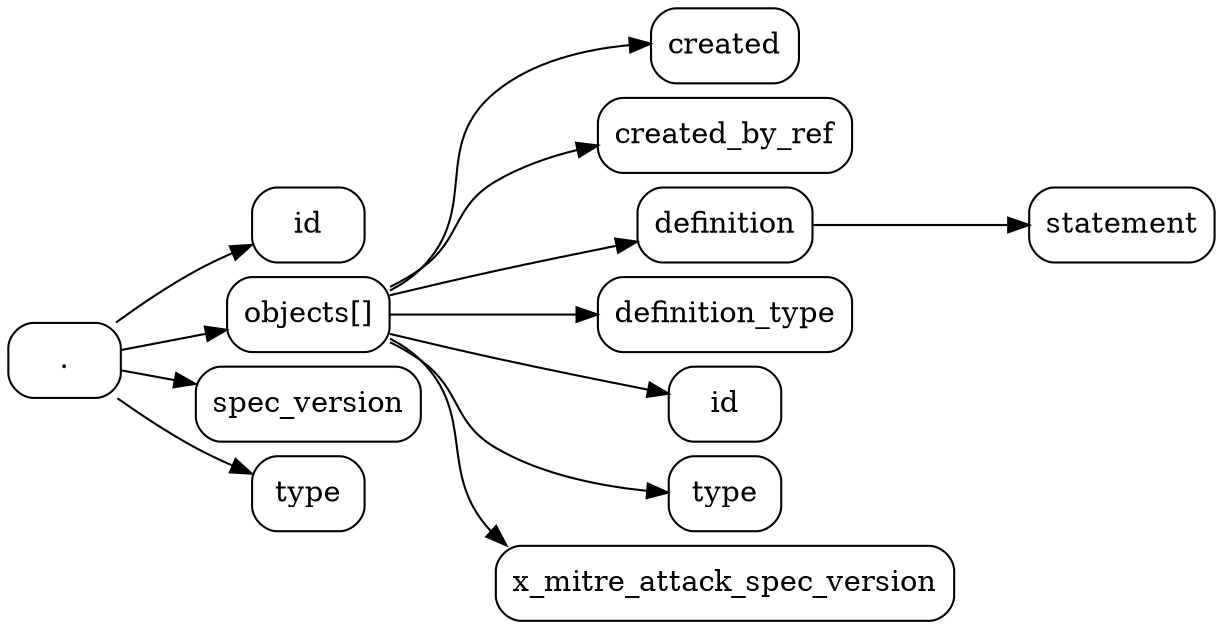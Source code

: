 digraph G {
    node [shape=box, style=rounded]
    layout=dot
    rankdir=LR
    splines=true
    ranksep=0.5
    nodesep=0.1

    "id"
    "."
    "objects[]"
    "objects[].created" [label="created"]
    "objects[].created_by_ref" [label="created_by_ref"]
    "objects[].definition" [label="definition"]
    "objects[].definition.statement" [label="statement"]
    "objects[].definition_type" [label="definition_type"]
    "objects[].id" [label="id"]
    "objects[].type" [label="type"]
    "objects[].x_mitre_attack_spec_version" [label="x_mitre_attack_spec_version"]
    "spec_version"
    "type"

    "." -> "id"
    "." -> "objects[]"
    "." -> "spec_version"
    "." -> "type"
    "objects[]" -> "objects[].created"
    "objects[]" -> "objects[].created_by_ref"
    "objects[]" -> "objects[].definition"
    "objects[]" -> "objects[].definition_type"
    "objects[]" -> "objects[].id"
    "objects[]" -> "objects[].type"
    "objects[]" -> "objects[].x_mitre_attack_spec_version"
    "objects[].definition" -> "objects[].definition.statement"
}